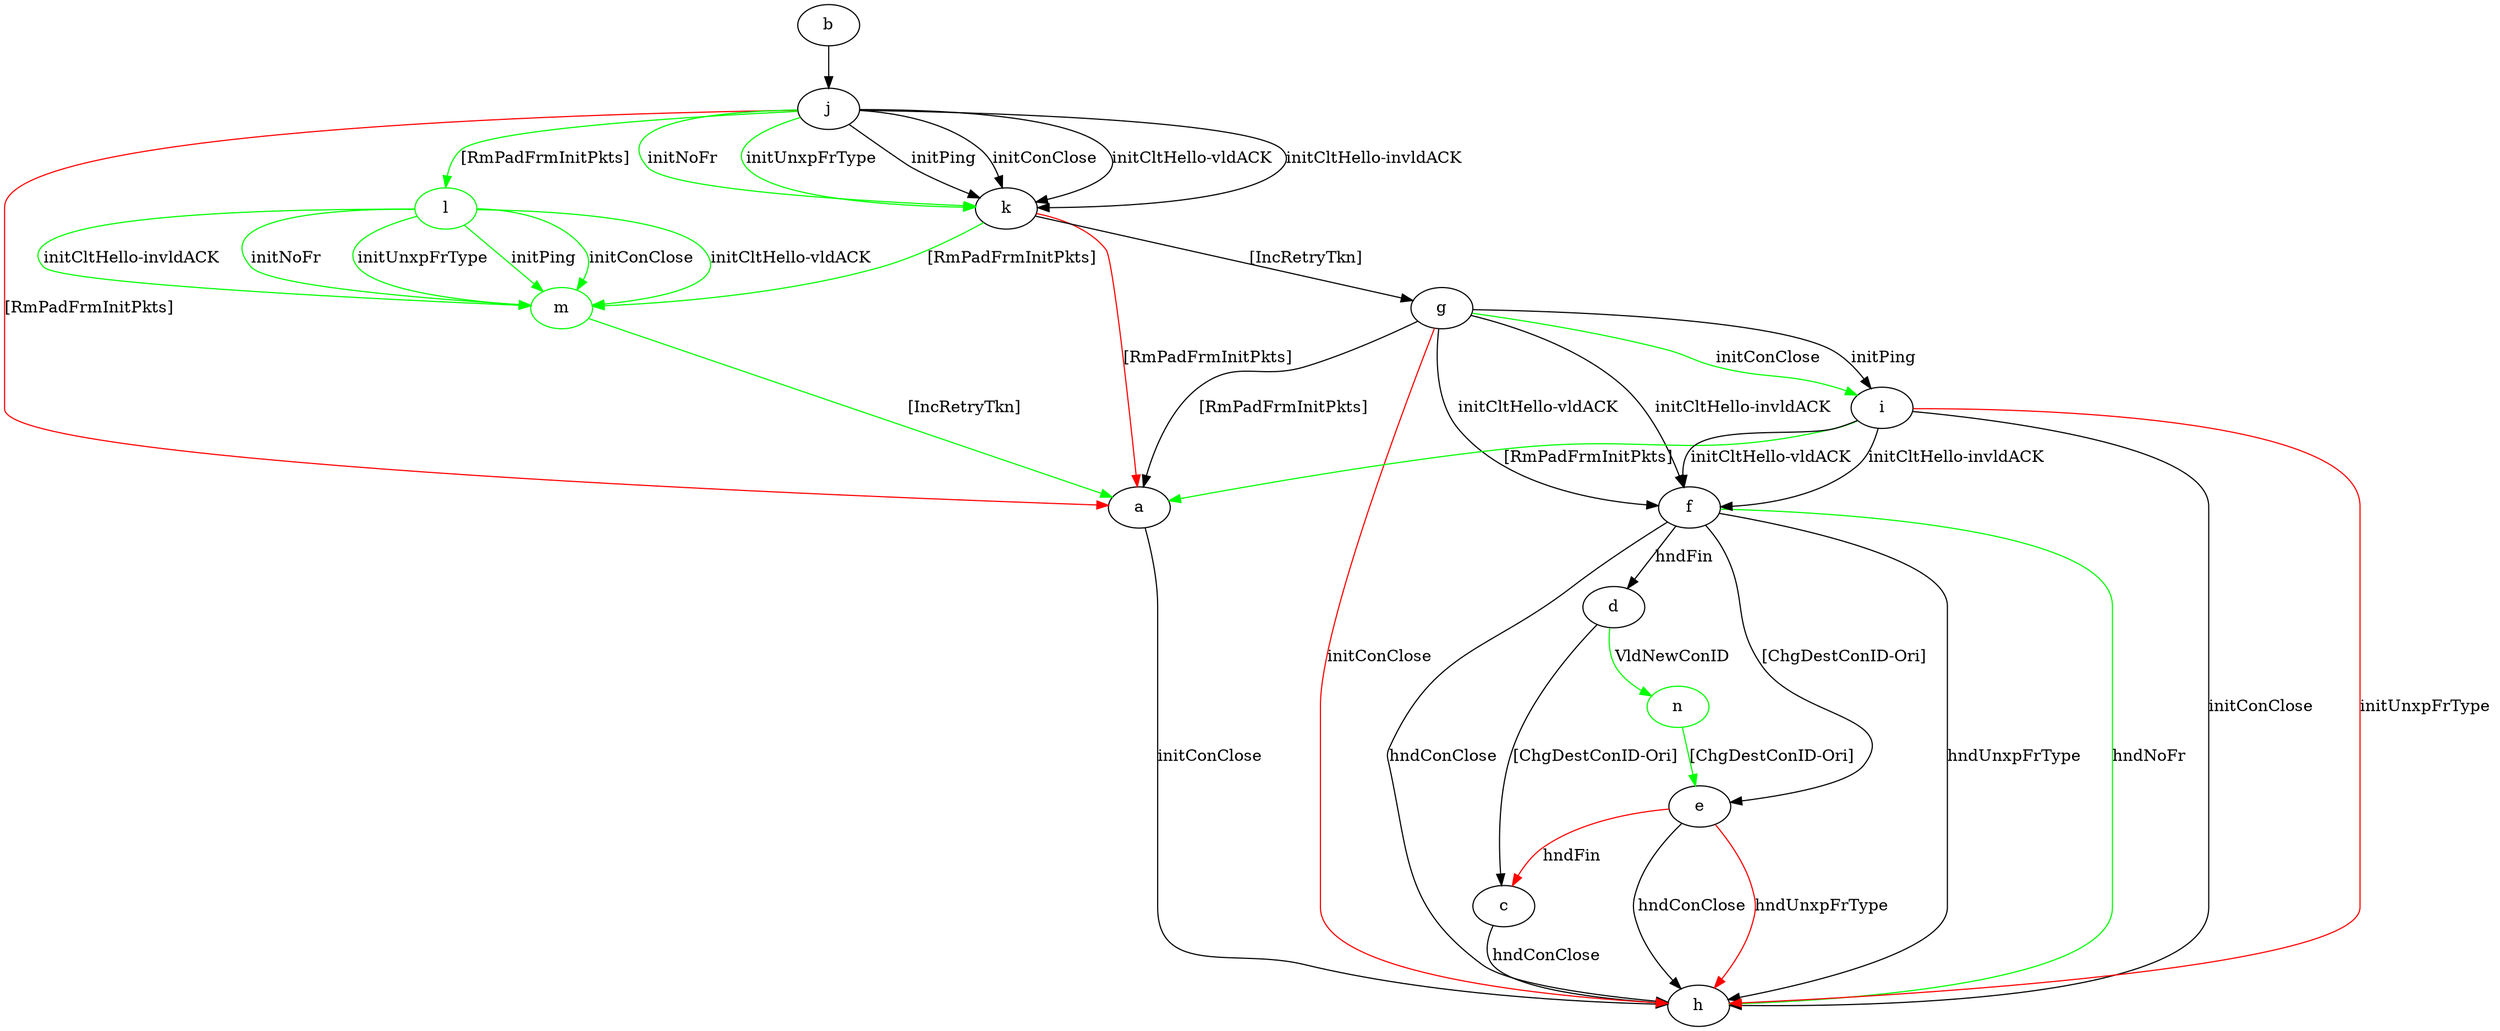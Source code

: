 digraph "" {
	a -> h	[key=0,
		label="initConClose "];
	b -> j	[key=0];
	c -> h	[key=0,
		label="hndConClose "];
	d -> c	[key=0,
		label="[ChgDestConID-Ori] "];
	n	[color=green];
	d -> n	[key=0,
		color=green,
		label="VldNewConID "];
	e -> c	[key=0,
		color=red,
		label="hndFin "];
	e -> h	[key=0,
		label="hndConClose "];
	e -> h	[key=1,
		color=red,
		label="hndUnxpFrType "];
	f -> d	[key=0,
		label="hndFin "];
	f -> e	[key=0,
		label="[ChgDestConID-Ori] "];
	f -> h	[key=0,
		label="hndConClose "];
	f -> h	[key=1,
		label="hndUnxpFrType "];
	f -> h	[key=2,
		color=green,
		label="hndNoFr "];
	g -> a	[key=0,
		label="[RmPadFrmInitPkts] "];
	g -> f	[key=0,
		label="initCltHello-vldACK "];
	g -> f	[key=1,
		label="initCltHello-invldACK "];
	g -> h	[key=0,
		color=red,
		label="initConClose "];
	g -> i	[key=0,
		label="initPing "];
	g -> i	[key=1,
		color=green,
		label="initConClose "];
	i -> a	[key=0,
		color=green,
		label="[RmPadFrmInitPkts] "];
	i -> f	[key=0,
		label="initCltHello-vldACK "];
	i -> f	[key=1,
		label="initCltHello-invldACK "];
	i -> h	[key=0,
		label="initConClose "];
	i -> h	[key=1,
		color=red,
		label="initUnxpFrType "];
	j -> a	[key=0,
		color=red,
		label="[RmPadFrmInitPkts] "];
	j -> k	[key=0,
		label="initPing "];
	j -> k	[key=1,
		label="initConClose "];
	j -> k	[key=2,
		label="initCltHello-vldACK "];
	j -> k	[key=3,
		label="initCltHello-invldACK "];
	j -> k	[key=4,
		color=green,
		label="initNoFr "];
	j -> k	[key=5,
		color=green,
		label="initUnxpFrType "];
	l	[color=green];
	j -> l	[key=0,
		color=green,
		label="[RmPadFrmInitPkts] "];
	k -> a	[key=0,
		color=red,
		label="[RmPadFrmInitPkts] "];
	k -> g	[key=0,
		label="[IncRetryTkn] "];
	m	[color=green];
	k -> m	[key=0,
		color=green,
		label="[RmPadFrmInitPkts] "];
	l -> m	[key=0,
		color=green,
		label="initPing "];
	l -> m	[key=1,
		color=green,
		label="initConClose "];
	l -> m	[key=2,
		color=green,
		label="initCltHello-vldACK "];
	l -> m	[key=3,
		color=green,
		label="initCltHello-invldACK "];
	l -> m	[key=4,
		color=green,
		label="initNoFr "];
	l -> m	[key=5,
		color=green,
		label="initUnxpFrType "];
	m -> a	[key=0,
		color=green,
		label="[IncRetryTkn] "];
	n -> e	[key=0,
		color=green,
		label="[ChgDestConID-Ori] "];
}
